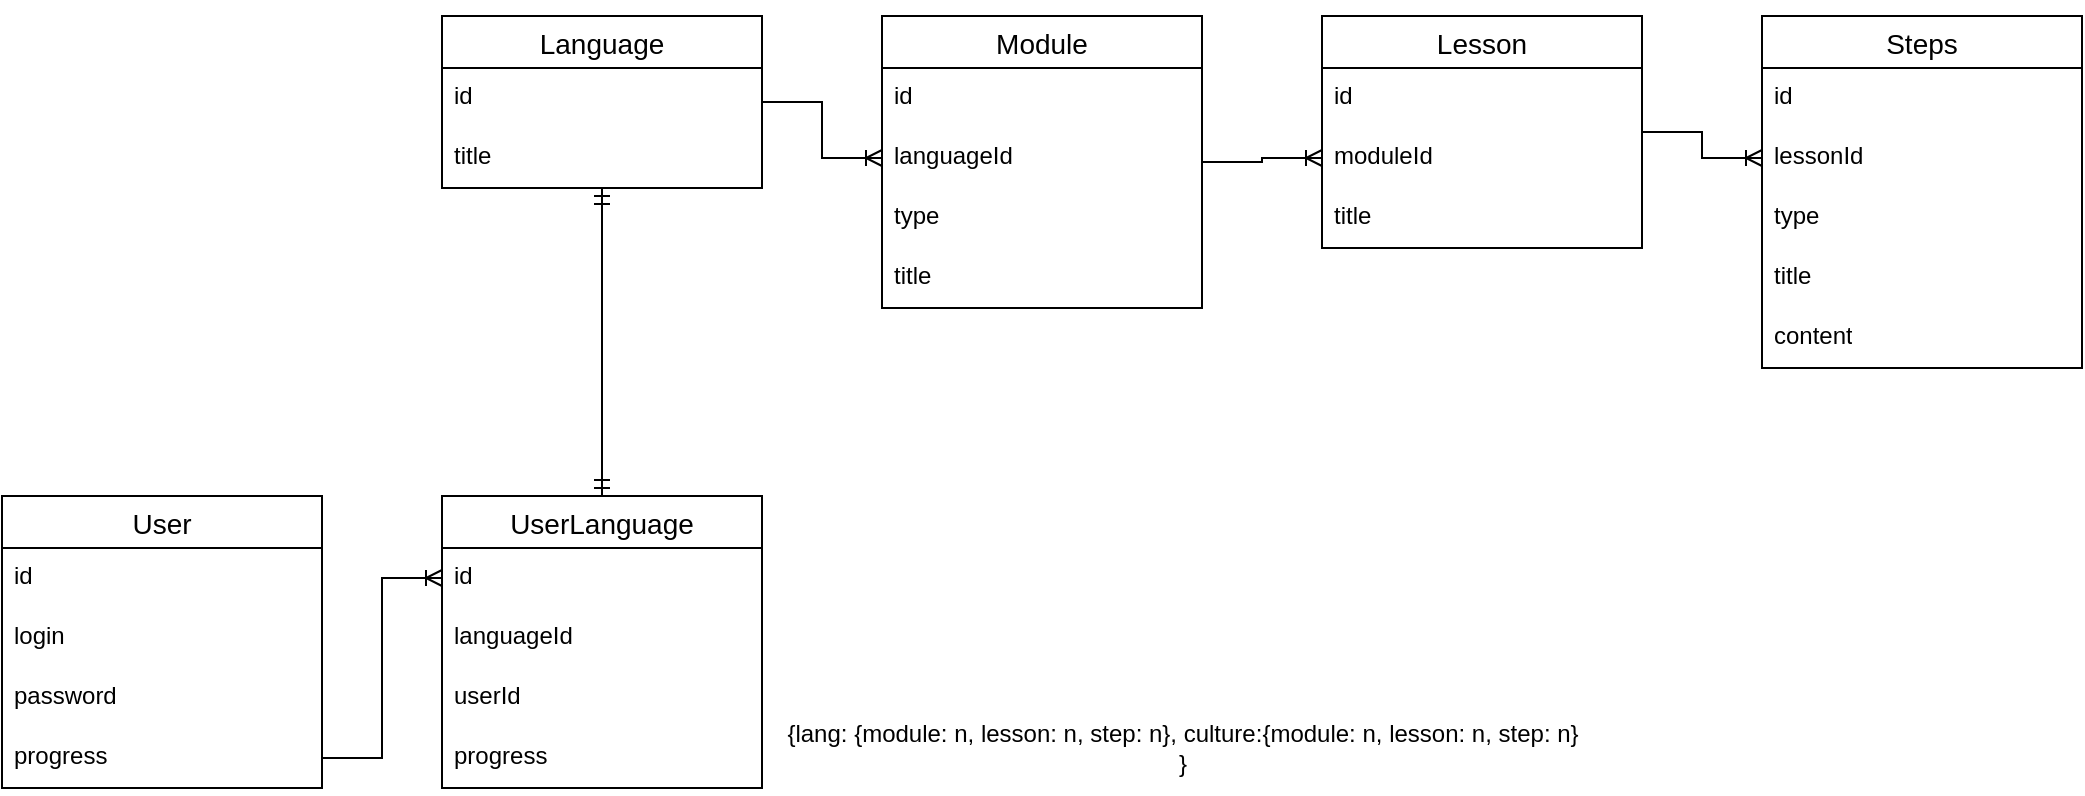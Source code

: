 <mxfile version="21.1.8" type="device">
  <diagram name="Страница 1" id="4KraDRWOFnSa3W_Aol4f">
    <mxGraphModel dx="2074" dy="756" grid="1" gridSize="10" guides="1" tooltips="1" connect="1" arrows="1" fold="1" page="1" pageScale="1" pageWidth="827" pageHeight="1169" math="0" shadow="0">
      <root>
        <mxCell id="0" />
        <mxCell id="1" parent="0" />
        <mxCell id="pslihVfliFJKINMqLFRS-1" value="Module" style="swimlane;fontStyle=0;childLayout=stackLayout;horizontal=1;startSize=26;horizontalStack=0;resizeParent=1;resizeParentMax=0;resizeLast=0;collapsible=1;marginBottom=0;align=center;fontSize=14;" parent="1" vertex="1">
          <mxGeometry x="460" y="180" width="160" height="146" as="geometry" />
        </mxCell>
        <mxCell id="pslihVfliFJKINMqLFRS-2" value="id" style="text;strokeColor=none;fillColor=none;spacingLeft=4;spacingRight=4;overflow=hidden;rotatable=0;points=[[0,0.5],[1,0.5]];portConstraint=eastwest;fontSize=12;whiteSpace=wrap;html=1;" parent="pslihVfliFJKINMqLFRS-1" vertex="1">
          <mxGeometry y="26" width="160" height="30" as="geometry" />
        </mxCell>
        <mxCell id="pslihVfliFJKINMqLFRS-4" value="languageId" style="text;strokeColor=none;fillColor=none;spacingLeft=4;spacingRight=4;overflow=hidden;rotatable=0;points=[[0,0.5],[1,0.5]];portConstraint=eastwest;fontSize=12;whiteSpace=wrap;html=1;" parent="pslihVfliFJKINMqLFRS-1" vertex="1">
          <mxGeometry y="56" width="160" height="30" as="geometry" />
        </mxCell>
        <mxCell id="T6Exw7EPd1m5K5MOD6XE-1" value="type&lt;br&gt;" style="text;strokeColor=none;fillColor=none;spacingLeft=4;spacingRight=4;overflow=hidden;rotatable=0;points=[[0,0.5],[1,0.5]];portConstraint=eastwest;fontSize=12;whiteSpace=wrap;html=1;" vertex="1" parent="pslihVfliFJKINMqLFRS-1">
          <mxGeometry y="86" width="160" height="30" as="geometry" />
        </mxCell>
        <mxCell id="pslihVfliFJKINMqLFRS-3" value="title" style="text;strokeColor=none;fillColor=none;spacingLeft=4;spacingRight=4;overflow=hidden;rotatable=0;points=[[0,0.5],[1,0.5]];portConstraint=eastwest;fontSize=12;whiteSpace=wrap;html=1;" parent="pslihVfliFJKINMqLFRS-1" vertex="1">
          <mxGeometry y="116" width="160" height="30" as="geometry" />
        </mxCell>
        <mxCell id="pslihVfliFJKINMqLFRS-5" value="Lesson" style="swimlane;fontStyle=0;childLayout=stackLayout;horizontal=1;startSize=26;horizontalStack=0;resizeParent=1;resizeParentMax=0;resizeLast=0;collapsible=1;marginBottom=0;align=center;fontSize=14;" parent="1" vertex="1">
          <mxGeometry x="680" y="180" width="160" height="116" as="geometry" />
        </mxCell>
        <mxCell id="pslihVfliFJKINMqLFRS-6" value="id" style="text;strokeColor=none;fillColor=none;spacingLeft=4;spacingRight=4;overflow=hidden;rotatable=0;points=[[0,0.5],[1,0.5]];portConstraint=eastwest;fontSize=12;whiteSpace=wrap;html=1;" parent="pslihVfliFJKINMqLFRS-5" vertex="1">
          <mxGeometry y="26" width="160" height="30" as="geometry" />
        </mxCell>
        <mxCell id="pslihVfliFJKINMqLFRS-9" value="moduleId" style="text;strokeColor=none;fillColor=none;spacingLeft=4;spacingRight=4;overflow=hidden;rotatable=0;points=[[0,0.5],[1,0.5]];portConstraint=eastwest;fontSize=12;whiteSpace=wrap;html=1;" parent="pslihVfliFJKINMqLFRS-5" vertex="1">
          <mxGeometry y="56" width="160" height="30" as="geometry" />
        </mxCell>
        <mxCell id="pslihVfliFJKINMqLFRS-7" value="title" style="text;strokeColor=none;fillColor=none;spacingLeft=4;spacingRight=4;overflow=hidden;rotatable=0;points=[[0,0.5],[1,0.5]];portConstraint=eastwest;fontSize=12;whiteSpace=wrap;html=1;" parent="pslihVfliFJKINMqLFRS-5" vertex="1">
          <mxGeometry y="86" width="160" height="30" as="geometry" />
        </mxCell>
        <mxCell id="pslihVfliFJKINMqLFRS-10" value="" style="edgeStyle=entityRelationEdgeStyle;fontSize=12;html=1;endArrow=ERoneToMany;rounded=0;" parent="1" source="pslihVfliFJKINMqLFRS-1" target="pslihVfliFJKINMqLFRS-9" edge="1">
          <mxGeometry width="100" height="100" relative="1" as="geometry">
            <mxPoint x="780" y="570" as="sourcePoint" />
            <mxPoint x="880" y="470" as="targetPoint" />
          </mxGeometry>
        </mxCell>
        <mxCell id="pslihVfliFJKINMqLFRS-11" value="Language" style="swimlane;fontStyle=0;childLayout=stackLayout;horizontal=1;startSize=26;horizontalStack=0;resizeParent=1;resizeParentMax=0;resizeLast=0;collapsible=1;marginBottom=0;align=center;fontSize=14;" parent="1" vertex="1">
          <mxGeometry x="240" y="180" width="160" height="86" as="geometry" />
        </mxCell>
        <mxCell id="pslihVfliFJKINMqLFRS-12" value="id" style="text;strokeColor=none;fillColor=none;spacingLeft=4;spacingRight=4;overflow=hidden;rotatable=0;points=[[0,0.5],[1,0.5]];portConstraint=eastwest;fontSize=12;whiteSpace=wrap;html=1;" parent="pslihVfliFJKINMqLFRS-11" vertex="1">
          <mxGeometry y="26" width="160" height="30" as="geometry" />
        </mxCell>
        <mxCell id="pslihVfliFJKINMqLFRS-13" value="title" style="text;strokeColor=none;fillColor=none;spacingLeft=4;spacingRight=4;overflow=hidden;rotatable=0;points=[[0,0.5],[1,0.5]];portConstraint=eastwest;fontSize=12;whiteSpace=wrap;html=1;" parent="pslihVfliFJKINMqLFRS-11" vertex="1">
          <mxGeometry y="56" width="160" height="30" as="geometry" />
        </mxCell>
        <mxCell id="pslihVfliFJKINMqLFRS-16" value="" style="edgeStyle=entityRelationEdgeStyle;fontSize=12;html=1;endArrow=ERoneToMany;rounded=0;" parent="1" source="pslihVfliFJKINMqLFRS-11" target="pslihVfliFJKINMqLFRS-4" edge="1">
          <mxGeometry width="100" height="100" relative="1" as="geometry">
            <mxPoint x="400" y="281" as="sourcePoint" />
            <mxPoint x="640" y="470" as="targetPoint" />
          </mxGeometry>
        </mxCell>
        <mxCell id="pslihVfliFJKINMqLFRS-23" value="Steps" style="swimlane;fontStyle=0;childLayout=stackLayout;horizontal=1;startSize=26;horizontalStack=0;resizeParent=1;resizeParentMax=0;resizeLast=0;collapsible=1;marginBottom=0;align=center;fontSize=14;" parent="1" vertex="1">
          <mxGeometry x="900" y="180" width="160" height="176" as="geometry" />
        </mxCell>
        <mxCell id="pslihVfliFJKINMqLFRS-24" value="id" style="text;strokeColor=none;fillColor=none;spacingLeft=4;spacingRight=4;overflow=hidden;rotatable=0;points=[[0,0.5],[1,0.5]];portConstraint=eastwest;fontSize=12;whiteSpace=wrap;html=1;" parent="pslihVfliFJKINMqLFRS-23" vertex="1">
          <mxGeometry y="26" width="160" height="30" as="geometry" />
        </mxCell>
        <mxCell id="T6Exw7EPd1m5K5MOD6XE-2" value="lessonId" style="text;strokeColor=none;fillColor=none;spacingLeft=4;spacingRight=4;overflow=hidden;rotatable=0;points=[[0,0.5],[1,0.5]];portConstraint=eastwest;fontSize=12;whiteSpace=wrap;html=1;" vertex="1" parent="pslihVfliFJKINMqLFRS-23">
          <mxGeometry y="56" width="160" height="30" as="geometry" />
        </mxCell>
        <mxCell id="pslihVfliFJKINMqLFRS-25" value="type" style="text;strokeColor=none;fillColor=none;spacingLeft=4;spacingRight=4;overflow=hidden;rotatable=0;points=[[0,0.5],[1,0.5]];portConstraint=eastwest;fontSize=12;whiteSpace=wrap;html=1;" parent="pslihVfliFJKINMqLFRS-23" vertex="1">
          <mxGeometry y="86" width="160" height="30" as="geometry" />
        </mxCell>
        <mxCell id="pslihVfliFJKINMqLFRS-26" value="title" style="text;strokeColor=none;fillColor=none;spacingLeft=4;spacingRight=4;overflow=hidden;rotatable=0;points=[[0,0.5],[1,0.5]];portConstraint=eastwest;fontSize=12;whiteSpace=wrap;html=1;" parent="pslihVfliFJKINMqLFRS-23" vertex="1">
          <mxGeometry y="116" width="160" height="30" as="geometry" />
        </mxCell>
        <mxCell id="pslihVfliFJKINMqLFRS-27" value="content" style="text;strokeColor=none;fillColor=none;spacingLeft=4;spacingRight=4;overflow=hidden;rotatable=0;points=[[0,0.5],[1,0.5]];portConstraint=eastwest;fontSize=12;whiteSpace=wrap;html=1;" parent="pslihVfliFJKINMqLFRS-23" vertex="1">
          <mxGeometry y="146" width="160" height="30" as="geometry" />
        </mxCell>
        <mxCell id="pslihVfliFJKINMqLFRS-28" value="" style="edgeStyle=entityRelationEdgeStyle;fontSize=12;html=1;endArrow=ERoneToMany;rounded=0;" parent="1" source="pslihVfliFJKINMqLFRS-5" target="T6Exw7EPd1m5K5MOD6XE-2" edge="1">
          <mxGeometry width="100" height="100" relative="1" as="geometry">
            <mxPoint x="760" y="470" as="sourcePoint" />
            <mxPoint x="860" y="370" as="targetPoint" />
          </mxGeometry>
        </mxCell>
        <mxCell id="pslihVfliFJKINMqLFRS-42" value="User" style="swimlane;fontStyle=0;childLayout=stackLayout;horizontal=1;startSize=26;horizontalStack=0;resizeParent=1;resizeParentMax=0;resizeLast=0;collapsible=1;marginBottom=0;align=center;fontSize=14;" parent="1" vertex="1">
          <mxGeometry x="20" y="420" width="160" height="146" as="geometry" />
        </mxCell>
        <mxCell id="pslihVfliFJKINMqLFRS-43" value="id" style="text;strokeColor=none;fillColor=none;spacingLeft=4;spacingRight=4;overflow=hidden;rotatable=0;points=[[0,0.5],[1,0.5]];portConstraint=eastwest;fontSize=12;whiteSpace=wrap;html=1;" parent="pslihVfliFJKINMqLFRS-42" vertex="1">
          <mxGeometry y="26" width="160" height="30" as="geometry" />
        </mxCell>
        <mxCell id="pslihVfliFJKINMqLFRS-46" value="login" style="text;strokeColor=none;fillColor=none;spacingLeft=4;spacingRight=4;overflow=hidden;rotatable=0;points=[[0,0.5],[1,0.5]];portConstraint=eastwest;fontSize=12;whiteSpace=wrap;html=1;" parent="pslihVfliFJKINMqLFRS-42" vertex="1">
          <mxGeometry y="56" width="160" height="30" as="geometry" />
        </mxCell>
        <mxCell id="pslihVfliFJKINMqLFRS-47" value="password" style="text;strokeColor=none;fillColor=none;spacingLeft=4;spacingRight=4;overflow=hidden;rotatable=0;points=[[0,0.5],[1,0.5]];portConstraint=eastwest;fontSize=12;whiteSpace=wrap;html=1;" parent="pslihVfliFJKINMqLFRS-42" vertex="1">
          <mxGeometry y="86" width="160" height="30" as="geometry" />
        </mxCell>
        <mxCell id="pslihVfliFJKINMqLFRS-44" value="progress" style="text;strokeColor=none;fillColor=none;spacingLeft=4;spacingRight=4;overflow=hidden;rotatable=0;points=[[0,0.5],[1,0.5]];portConstraint=eastwest;fontSize=12;whiteSpace=wrap;html=1;" parent="pslihVfliFJKINMqLFRS-42" vertex="1">
          <mxGeometry y="116" width="160" height="30" as="geometry" />
        </mxCell>
        <mxCell id="pslihVfliFJKINMqLFRS-57" value="UserLanguage" style="swimlane;fontStyle=0;childLayout=stackLayout;horizontal=1;startSize=26;horizontalStack=0;resizeParent=1;resizeParentMax=0;resizeLast=0;collapsible=1;marginBottom=0;align=center;fontSize=14;" parent="1" vertex="1">
          <mxGeometry x="240" y="420" width="160" height="146" as="geometry" />
        </mxCell>
        <mxCell id="pslihVfliFJKINMqLFRS-58" value="id" style="text;strokeColor=none;fillColor=none;spacingLeft=4;spacingRight=4;overflow=hidden;rotatable=0;points=[[0,0.5],[1,0.5]];portConstraint=eastwest;fontSize=12;whiteSpace=wrap;html=1;" parent="pslihVfliFJKINMqLFRS-57" vertex="1">
          <mxGeometry y="26" width="160" height="30" as="geometry" />
        </mxCell>
        <mxCell id="pslihVfliFJKINMqLFRS-59" value="languageId" style="text;strokeColor=none;fillColor=none;spacingLeft=4;spacingRight=4;overflow=hidden;rotatable=0;points=[[0,0.5],[1,0.5]];portConstraint=eastwest;fontSize=12;whiteSpace=wrap;html=1;" parent="pslihVfliFJKINMqLFRS-57" vertex="1">
          <mxGeometry y="56" width="160" height="30" as="geometry" />
        </mxCell>
        <mxCell id="pslihVfliFJKINMqLFRS-60" value="userId" style="text;strokeColor=none;fillColor=none;spacingLeft=4;spacingRight=4;overflow=hidden;rotatable=0;points=[[0,0.5],[1,0.5]];portConstraint=eastwest;fontSize=12;whiteSpace=wrap;html=1;" parent="pslihVfliFJKINMqLFRS-57" vertex="1">
          <mxGeometry y="86" width="160" height="30" as="geometry" />
        </mxCell>
        <mxCell id="Bg8AIWEXy9nDnolTGEz3-2" value="progress" style="text;strokeColor=none;fillColor=none;spacingLeft=4;spacingRight=4;overflow=hidden;rotatable=0;points=[[0,0.5],[1,0.5]];portConstraint=eastwest;fontSize=12;whiteSpace=wrap;html=1;" parent="pslihVfliFJKINMqLFRS-57" vertex="1">
          <mxGeometry y="116" width="160" height="30" as="geometry" />
        </mxCell>
        <mxCell id="pslihVfliFJKINMqLFRS-85" value="" style="edgeStyle=entityRelationEdgeStyle;fontSize=12;html=1;endArrow=ERoneToMany;rounded=0;" parent="1" source="pslihVfliFJKINMqLFRS-44" target="pslihVfliFJKINMqLFRS-58" edge="1">
          <mxGeometry width="100" height="100" relative="1" as="geometry">
            <mxPoint x="410" y="570" as="sourcePoint" />
            <mxPoint x="510" y="470" as="targetPoint" />
          </mxGeometry>
        </mxCell>
        <mxCell id="pslihVfliFJKINMqLFRS-88" value="" style="edgeStyle=entityRelationEdgeStyle;fontSize=12;html=1;endArrow=ERmandOne;startArrow=ERmandOne;rounded=0;exitX=-0.001;exitY=0.139;exitDx=0;exitDy=0;exitPerimeter=0;strokeColor=none;" parent="1" source="pslihVfliFJKINMqLFRS-57" edge="1">
          <mxGeometry width="100" height="100" relative="1" as="geometry">
            <mxPoint x="410" y="470" as="sourcePoint" />
            <mxPoint x="100" y="180" as="targetPoint" />
          </mxGeometry>
        </mxCell>
        <mxCell id="Bg8AIWEXy9nDnolTGEz3-3" value="{lang: {module: n, lesson: n, step: n}, culture:{module: n, lesson: n, step: n}&#xa;}" style="text;align=center;verticalAlign=middle;resizable=0;points=[];autosize=1;strokeColor=none;fillColor=none;html=1;" parent="1" vertex="1">
          <mxGeometry x="400" y="526" width="420" height="40" as="geometry" />
        </mxCell>
        <mxCell id="T6Exw7EPd1m5K5MOD6XE-3" value="" style="fontSize=12;html=1;endArrow=ERmandOne;startArrow=ERmandOne;rounded=0;" edge="1" parent="1" source="pslihVfliFJKINMqLFRS-57" target="pslihVfliFJKINMqLFRS-11">
          <mxGeometry width="100" height="100" relative="1" as="geometry">
            <mxPoint x="320" y="410" as="sourcePoint" />
            <mxPoint x="330" y="260" as="targetPoint" />
          </mxGeometry>
        </mxCell>
      </root>
    </mxGraphModel>
  </diagram>
</mxfile>
